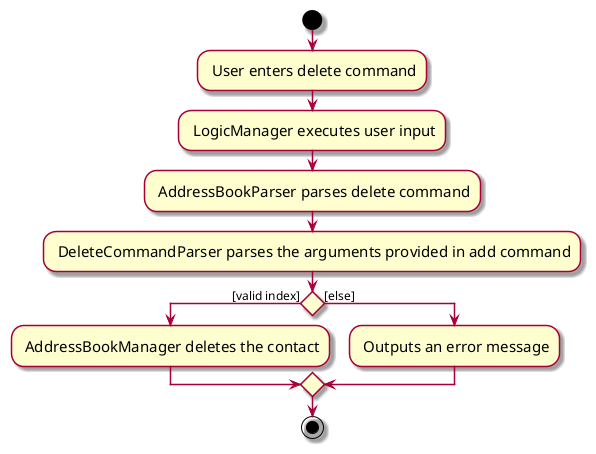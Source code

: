 @startuml
'https://plantuml.com/activity-diagram-beta

skin rose
skinparam ActivityFontSize 15
skinparam ArrowFontSize 12

start
: User enters delete command;
: LogicManager executes user input;
: AddressBookParser parses delete command;
: DeleteCommandParser parses the arguments provided in add command;
if() then ([valid index])
: AddressBookManager deletes the contact;
else ([else])
: Outputs an error message;
endif


stop

@enduml
